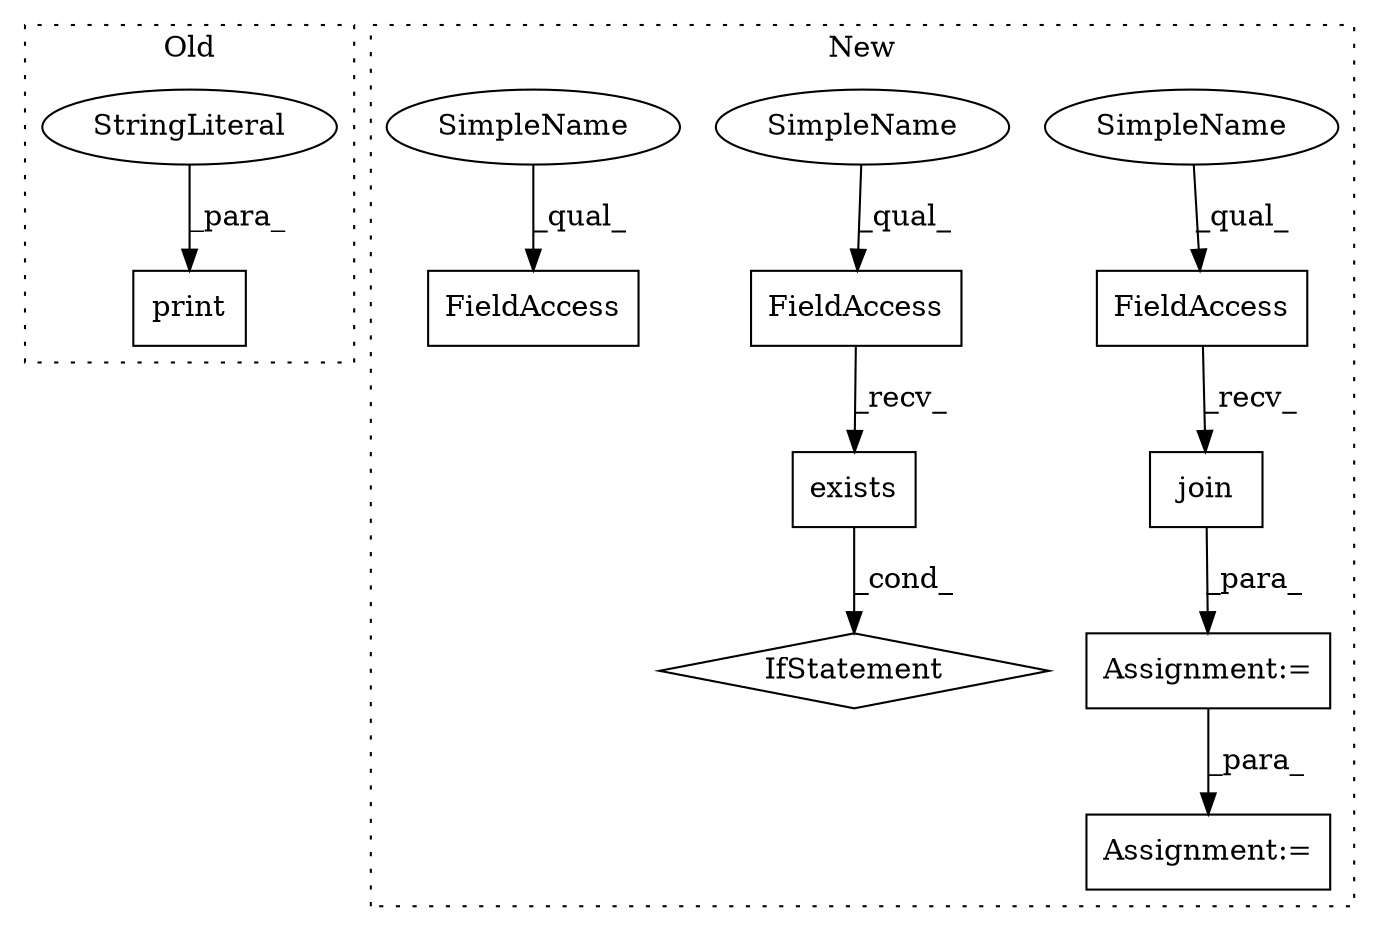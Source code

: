 digraph G {
subgraph cluster0 {
1 [label="print" a="32" s="11441,11479" l="6,1" shape="box"];
5 [label="StringLiteral" a="45" s="11447" l="17" shape="ellipse"];
label = "Old";
style="dotted";
}
subgraph cluster1 {
2 [label="exists" a="32" s="3463,3492" l="7,1" shape="box"];
3 [label="IfStatement" a="25" s="3451,3493" l="4,2" shape="diamond"];
4 [label="FieldAccess" a="22" s="3455" l="7" shape="box"];
6 [label="FieldAccess" a="22" s="3289" l="7" shape="box"];
7 [label="FieldAccess" a="22" s="3792" l="7" shape="box"];
8 [label="join" a="32" s="3800,3854" l="5,1" shape="box"];
9 [label="Assignment:=" a="7" s="4169" l="1" shape="box"];
10 [label="Assignment:=" a="7" s="3791" l="1" shape="box"];
11 [label="SimpleName" a="42" s="3792" l="2" shape="ellipse"];
12 [label="SimpleName" a="42" s="3455" l="2" shape="ellipse"];
13 [label="SimpleName" a="42" s="3289" l="2" shape="ellipse"];
label = "New";
style="dotted";
}
2 -> 3 [label="_cond_"];
4 -> 2 [label="_recv_"];
5 -> 1 [label="_para_"];
7 -> 8 [label="_recv_"];
8 -> 10 [label="_para_"];
10 -> 9 [label="_para_"];
11 -> 7 [label="_qual_"];
12 -> 4 [label="_qual_"];
13 -> 6 [label="_qual_"];
}